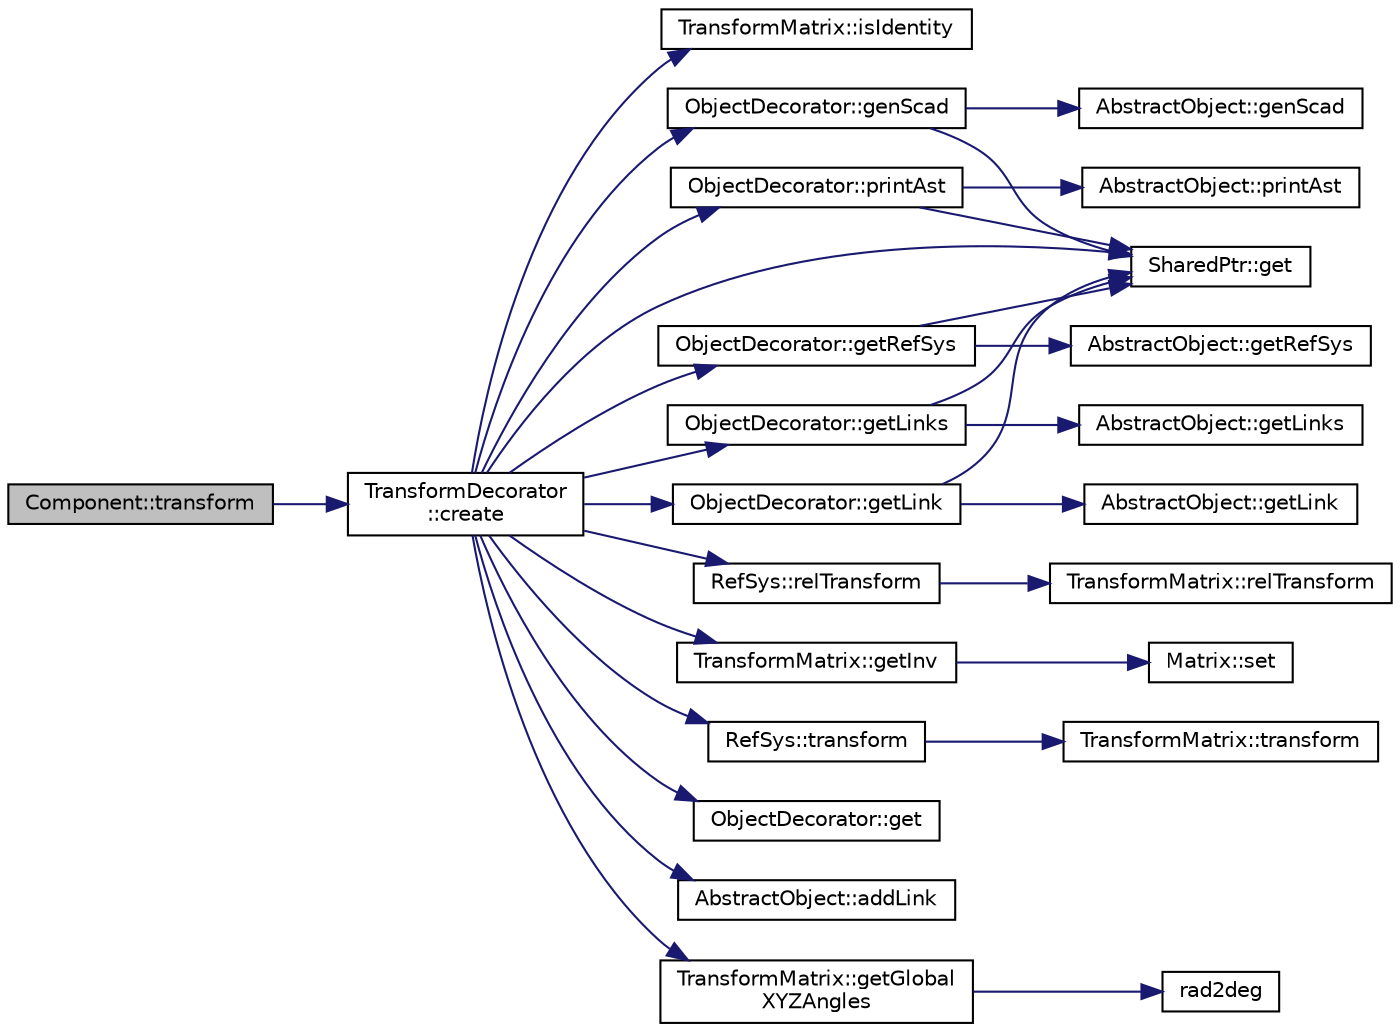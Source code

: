 digraph "Component::transform"
{
  edge [fontname="Helvetica",fontsize="10",labelfontname="Helvetica",labelfontsize="10"];
  node [fontname="Helvetica",fontsize="10",shape=record];
  rankdir="LR";
  Node775 [label="Component::transform",height=0.2,width=0.4,color="black", fillcolor="grey75", style="filled", fontcolor="black"];
  Node775 -> Node776 [color="midnightblue",fontsize="10",style="solid",fontname="Helvetica"];
  Node776 [label="TransformDecorator\l::create",height=0.2,width=0.4,color="black", fillcolor="white", style="filled",URL="$classTransformDecorator.html#a0aa4971660b91bebb8ad53e682b00bd1",tooltip="Default factory method. "];
  Node776 -> Node777 [color="midnightblue",fontsize="10",style="solid",fontname="Helvetica"];
  Node777 [label="TransformMatrix::isIdentity",height=0.2,width=0.4,color="black", fillcolor="white", style="filled",URL="$classTransformMatrix.html#ae53e1d2436656a41d8689cd818a05f88",tooltip="checke if matrix equals identity "];
  Node776 -> Node778 [color="midnightblue",fontsize="10",style="solid",fontname="Helvetica"];
  Node778 [label="SharedPtr::get",height=0.2,width=0.4,color="black", fillcolor="white", style="filled",URL="$classSharedPtr.html#a49ccede7111c7d25c1b1752b8ede30f5",tooltip="Gets the pointer hold. "];
  Node776 -> Node779 [color="midnightblue",fontsize="10",style="solid",fontname="Helvetica"];
  Node779 [label="RefSys::relTransform",height=0.2,width=0.4,color="black", fillcolor="white", style="filled",URL="$classRefSys.html#a964c20355e817d51cc44f4370f41056f"];
  Node779 -> Node780 [color="midnightblue",fontsize="10",style="solid",fontname="Helvetica"];
  Node780 [label="TransformMatrix::relTransform",height=0.2,width=0.4,color="black", fillcolor="white", style="filled",URL="$classTransformMatrix.html#a2b8dd01bc118116b0ca134643a4b8cc9"];
  Node776 -> Node781 [color="midnightblue",fontsize="10",style="solid",fontname="Helvetica"];
  Node781 [label="TransformMatrix::getInv",height=0.2,width=0.4,color="black", fillcolor="white", style="filled",URL="$classTransformMatrix.html#a7011cfeea745ed89415a324c2a665a87"];
  Node781 -> Node782 [color="midnightblue",fontsize="10",style="solid",fontname="Helvetica"];
  Node782 [label="Matrix::set",height=0.2,width=0.4,color="black", fillcolor="white", style="filled",URL="$classMatrix.html#a820d3e49ffea766faf310729803e1df1"];
  Node776 -> Node783 [color="midnightblue",fontsize="10",style="solid",fontname="Helvetica"];
  Node783 [label="RefSys::transform",height=0.2,width=0.4,color="black", fillcolor="white", style="filled",URL="$classRefSys.html#a257068ba4a052c855587d334edec48ff",tooltip="Rotates the reference system This methods rotates the reference system with a rotational matrix..."];
  Node783 -> Node784 [color="midnightblue",fontsize="10",style="solid",fontname="Helvetica"];
  Node784 [label="TransformMatrix::transform",height=0.2,width=0.4,color="black", fillcolor="white", style="filled",URL="$classTransformMatrix.html#ae5e480c59e5afd8367cc456789d5f79d"];
  Node776 -> Node785 [color="midnightblue",fontsize="10",style="solid",fontname="Helvetica"];
  Node785 [label="ObjectDecorator::get",height=0.2,width=0.4,color="black", fillcolor="white", style="filled",URL="$classObjectDecorator.html#aff1b42075a10ee6b0cca6abaa3423bcd",tooltip="Get the internally hold pointer. Const version. "];
  Node776 -> Node786 [color="midnightblue",fontsize="10",style="solid",fontname="Helvetica"];
  Node786 [label="AbstractObject::addLink",height=0.2,width=0.4,color="black", fillcolor="white", style="filled",URL="$classAbstractObject.html#afeb1ed691f3127374a16d0a3297f6917",tooltip="Adds a Link to the system. System of the Link. "];
  Node776 -> Node787 [color="midnightblue",fontsize="10",style="solid",fontname="Helvetica"];
  Node787 [label="TransformMatrix::getGlobal\lXYZAngles",height=0.2,width=0.4,color="black", fillcolor="white", style="filled",URL="$classTransformMatrix.html#a4f4d068778049c7ae999ffe8fad91fde",tooltip="Gets the rotation angles about the fixed axes x,y,z. Obtains the rotation angles about the fixed x..."];
  Node787 -> Node788 [color="midnightblue",fontsize="10",style="solid",fontname="Helvetica"];
  Node788 [label="rad2deg",height=0.2,width=0.4,color="black", fillcolor="white", style="filled",URL="$Math_8h.html#a638b7a3259334d9389d4dcb31cb7dfea"];
  Node776 -> Node789 [color="midnightblue",fontsize="10",style="solid",fontname="Helvetica"];
  Node789 [label="ObjectDecorator::genScad",height=0.2,width=0.4,color="black", fillcolor="white", style="filled",URL="$classObjectDecorator.html#a50d55a263f5ef6b1b847d59d42456be0",tooltip="Generate SCAD output for this object. "];
  Node789 -> Node778 [color="midnightblue",fontsize="10",style="solid",fontname="Helvetica"];
  Node789 -> Node790 [color="midnightblue",fontsize="10",style="solid",fontname="Helvetica"];
  Node790 [label="AbstractObject::genScad",height=0.2,width=0.4,color="black", fillcolor="white", style="filled",URL="$classAbstractObject.html#a6a649119224b5b664e68b324106f8a1b",tooltip="Generate SCAD output for this object. "];
  Node776 -> Node791 [color="midnightblue",fontsize="10",style="solid",fontname="Helvetica"];
  Node791 [label="ObjectDecorator::printAst",height=0.2,width=0.4,color="black", fillcolor="white", style="filled",URL="$classObjectDecorator.html#a5f5a5584f87beb6f8e7c88c941a1a464",tooltip="Generate AST output for this object. "];
  Node791 -> Node778 [color="midnightblue",fontsize="10",style="solid",fontname="Helvetica"];
  Node791 -> Node792 [color="midnightblue",fontsize="10",style="solid",fontname="Helvetica"];
  Node792 [label="AbstractObject::printAst",height=0.2,width=0.4,color="black", fillcolor="white", style="filled",URL="$classAbstractObject.html#afe4637952e9d1dd3af11d29010beaa9d",tooltip="Generate AST output for this object. "];
  Node776 -> Node793 [color="midnightblue",fontsize="10",style="solid",fontname="Helvetica"];
  Node793 [label="ObjectDecorator::getRefSys",height=0.2,width=0.4,color="black", fillcolor="white", style="filled",URL="$classObjectDecorator.html#ae730b62d7a577c130ff49300433016aa"];
  Node793 -> Node778 [color="midnightblue",fontsize="10",style="solid",fontname="Helvetica"];
  Node793 -> Node794 [color="midnightblue",fontsize="10",style="solid",fontname="Helvetica"];
  Node794 [label="AbstractObject::getRefSys",height=0.2,width=0.4,color="black", fillcolor="white", style="filled",URL="$classAbstractObject.html#ad7e95ecc03215458c2587cca04cc8f4a"];
  Node776 -> Node795 [color="midnightblue",fontsize="10",style="solid",fontname="Helvetica"];
  Node795 [label="ObjectDecorator::getLinks",height=0.2,width=0.4,color="black", fillcolor="white", style="filled",URL="$classObjectDecorator.html#a2ecf6bc1b1c7f501d7183a26ce1b2e64"];
  Node795 -> Node778 [color="midnightblue",fontsize="10",style="solid",fontname="Helvetica"];
  Node795 -> Node796 [color="midnightblue",fontsize="10",style="solid",fontname="Helvetica"];
  Node796 [label="AbstractObject::getLinks",height=0.2,width=0.4,color="black", fillcolor="white", style="filled",URL="$classAbstractObject.html#ab4a27c53cbbaf5338d731d8859d31067"];
  Node776 -> Node797 [color="midnightblue",fontsize="10",style="solid",fontname="Helvetica"];
  Node797 [label="ObjectDecorator::getLink",height=0.2,width=0.4,color="black", fillcolor="white", style="filled",URL="$classObjectDecorator.html#a6d5d7a5d6ba13608c5399c9a0718c8ba"];
  Node797 -> Node778 [color="midnightblue",fontsize="10",style="solid",fontname="Helvetica"];
  Node797 -> Node798 [color="midnightblue",fontsize="10",style="solid",fontname="Helvetica"];
  Node798 [label="AbstractObject::getLink",height=0.2,width=0.4,color="black", fillcolor="white", style="filled",URL="$classAbstractObject.html#aacc0185c2f8d24721e09e9b56a03d528"];
}
